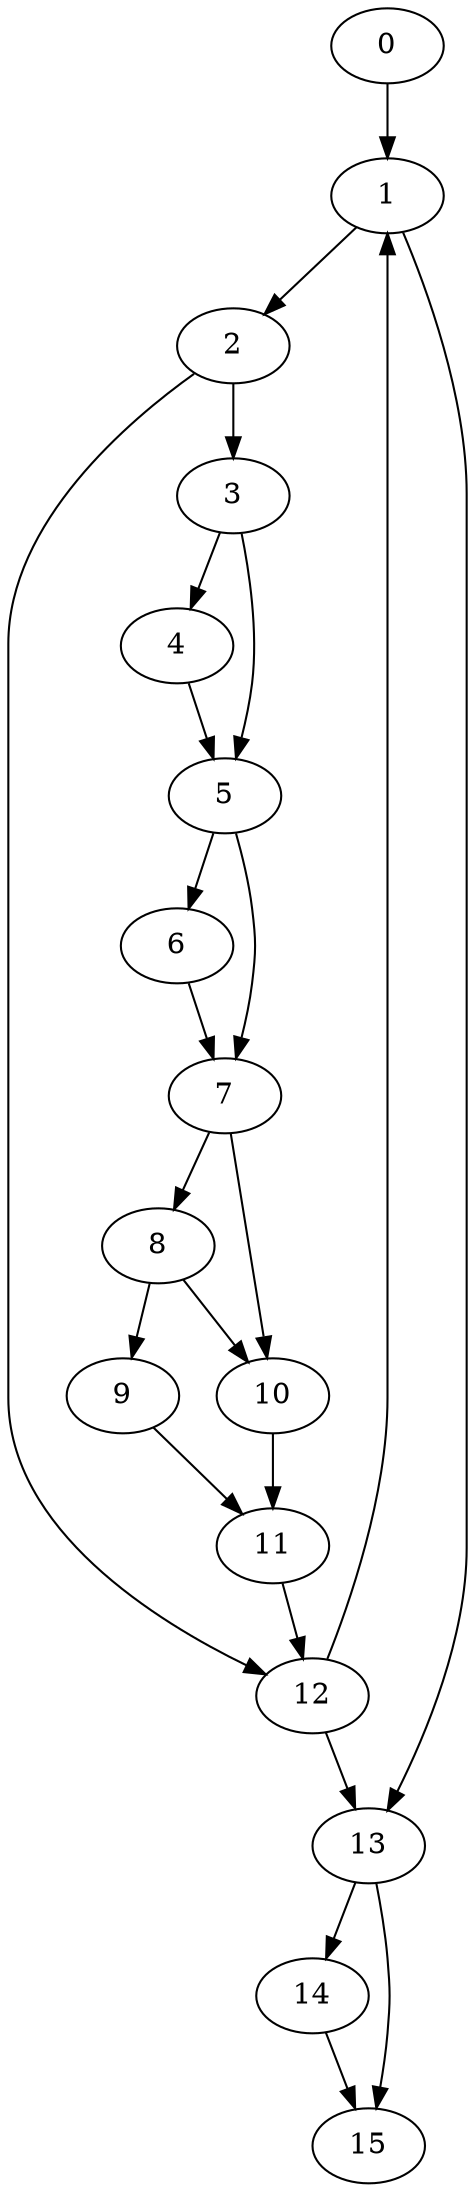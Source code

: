 digraph {
	0
	1
	2
	3
	4
	5
	6
	7
	8
	9
	10
	11
	12
	13
	14
	15
	1 -> 2
	11 -> 12
	2 -> 12
	7 -> 8
	7 -> 10
	8 -> 10
	0 -> 1
	12 -> 1
	2 -> 3
	6 -> 7
	5 -> 7
	13 -> 15
	14 -> 15
	5 -> 6
	8 -> 9
	9 -> 11
	10 -> 11
	1 -> 13
	12 -> 13
	3 -> 4
	3 -> 5
	4 -> 5
	13 -> 14
}
